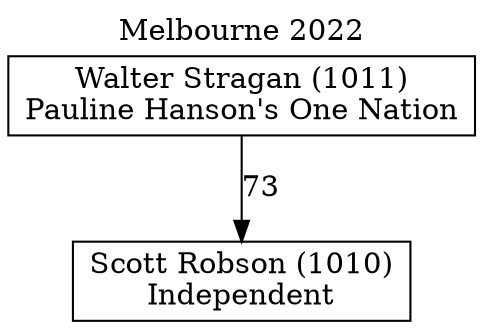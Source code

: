 // House preference flow
digraph "Scott Robson (1010)_Melbourne_2022" {
	graph [label="Melbourne 2022" labelloc=t mclimit=10]
	node [shape=box]
	"Scott Robson (1010)" [label="Scott Robson (1010)
Independent"]
	"Walter Stragan (1011)" [label="Walter Stragan (1011)
Pauline Hanson's One Nation"]
	"Walter Stragan (1011)" -> "Scott Robson (1010)" [label=73]
}
